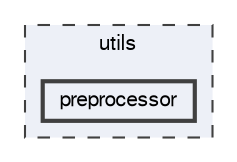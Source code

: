 digraph "preprocessor"
{
 // LATEX_PDF_SIZE
  bgcolor="transparent";
  edge [fontname=FreeSans,fontsize=10,labelfontname=FreeSans,labelfontsize=10];
  node [fontname=FreeSans,fontsize=10,shape=box,height=0.2,width=0.4];
  compound=true
  subgraph clusterdir_7dbb3f8d9b3c7f1bbfe241818c433d10 {
    graph [ bgcolor="#edf0f7", pencolor="grey25", label="utils", fontname=FreeSans,fontsize=10 style="filled,dashed", URL="dir_7dbb3f8d9b3c7f1bbfe241818c433d10.html",tooltip=""]
  dir_4af72479e6e61ca03ae3bcfb4fef52cf [label="preprocessor", fillcolor="#edf0f7", color="grey25", style="filled,bold", URL="dir_4af72479e6e61ca03ae3bcfb4fef52cf.html",tooltip=""];
  }
}
